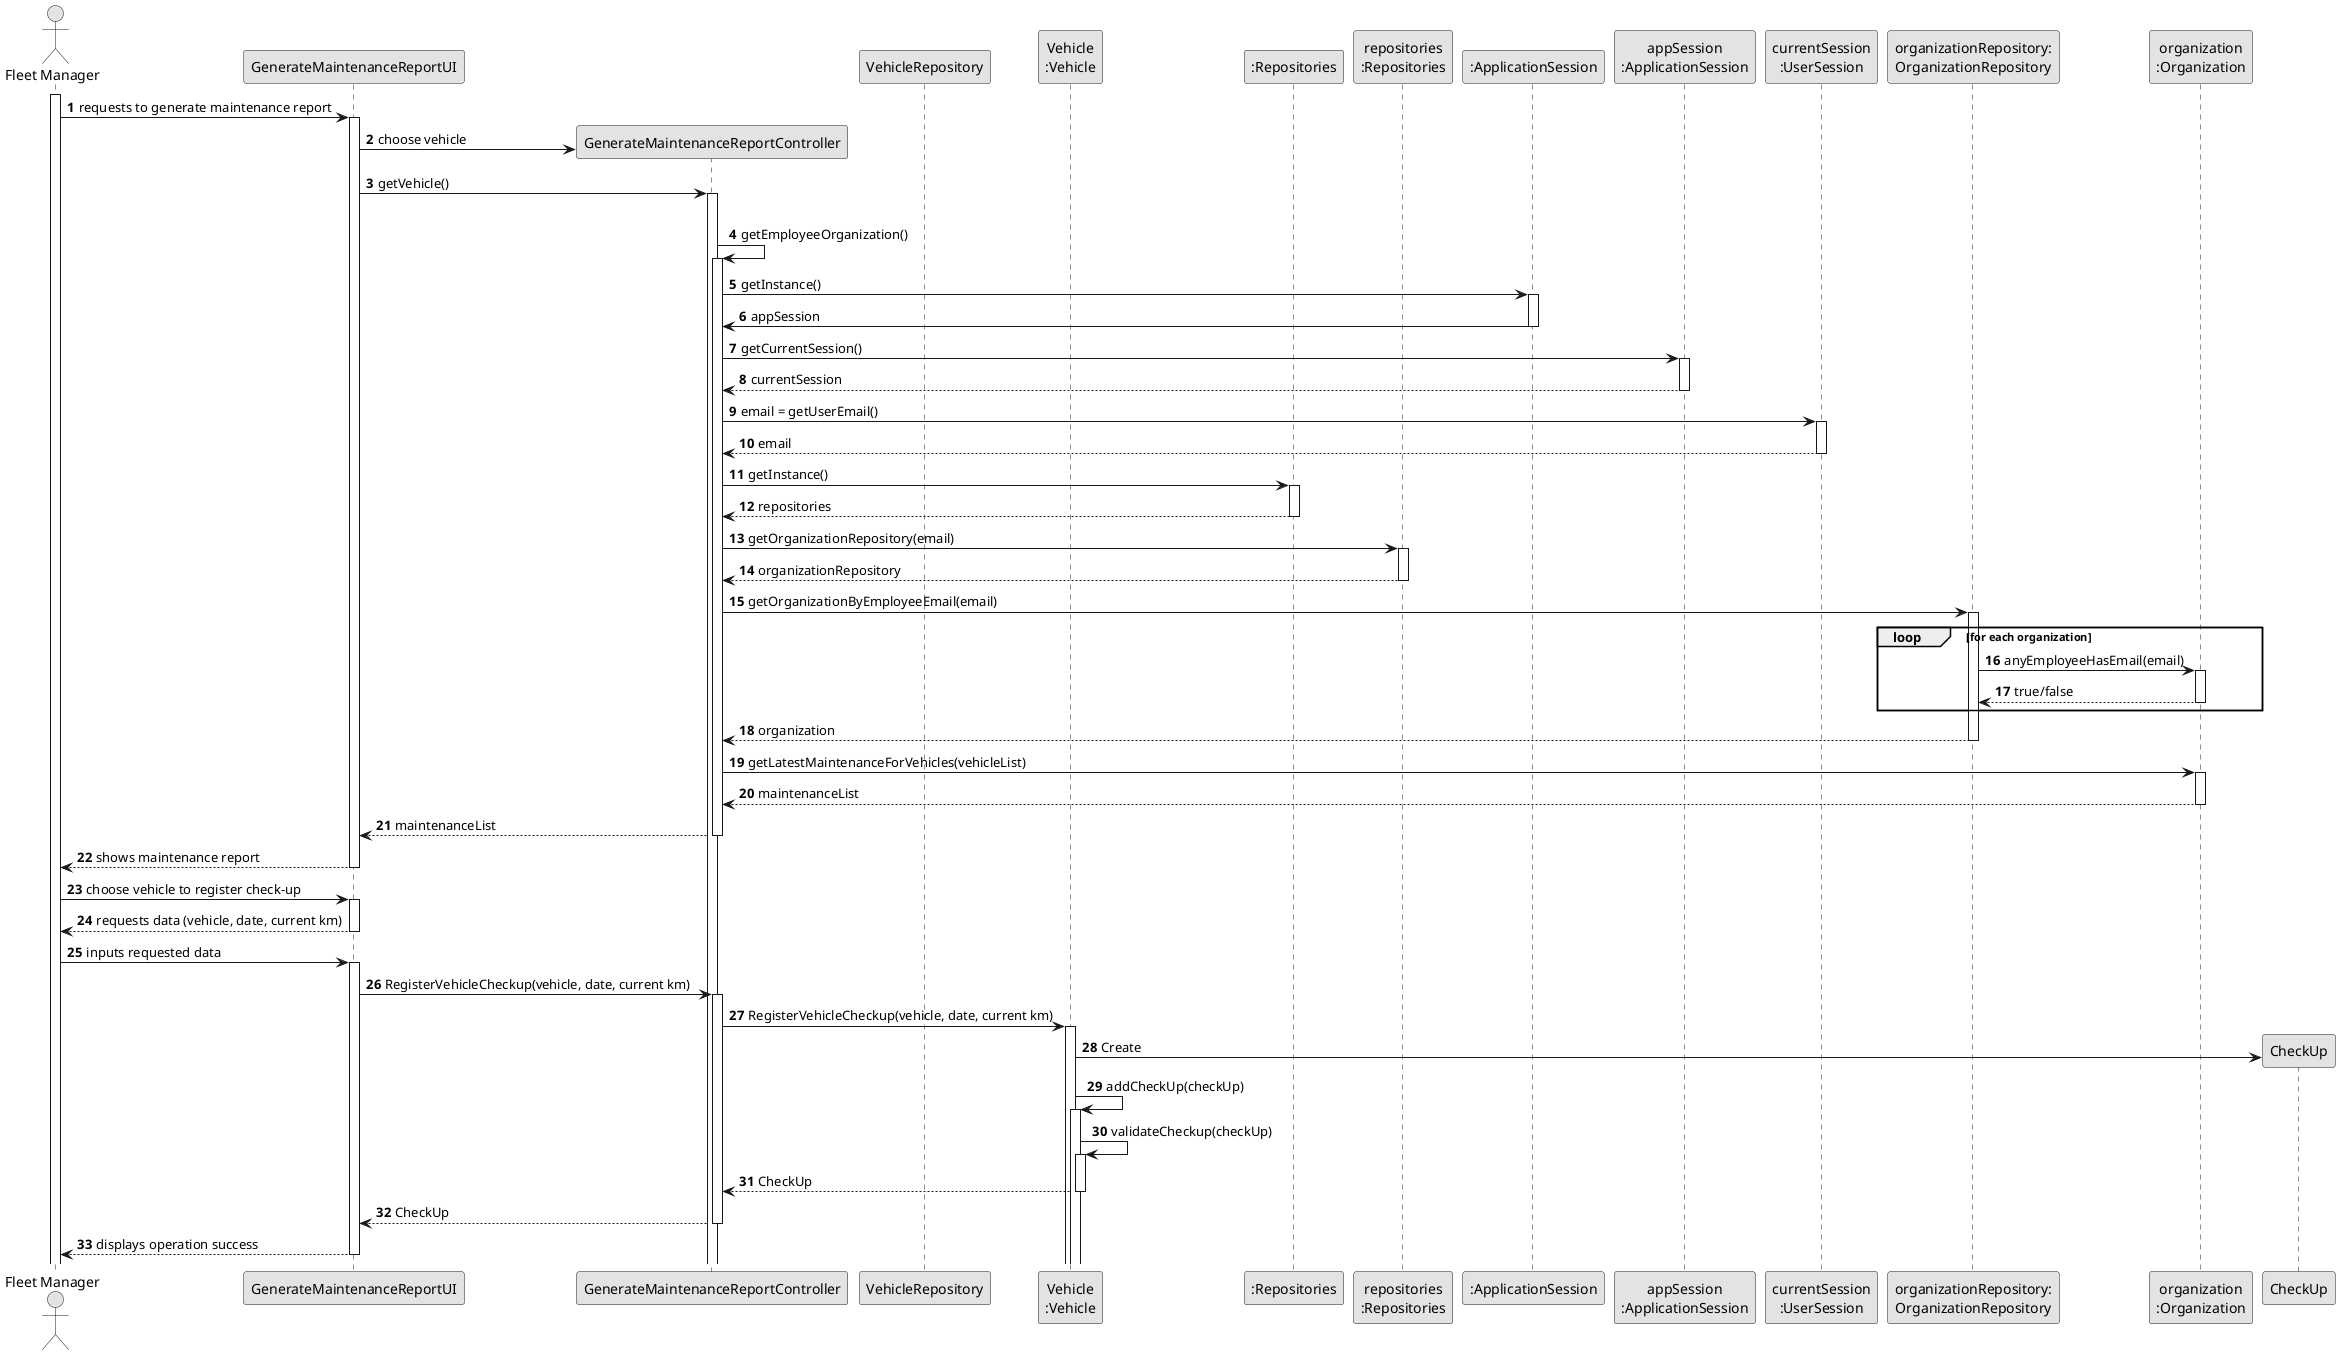 @startuml
skinparam monochrome true
skinparam packageStyle rectangle
skinparam shadowing false

autonumber

'hide footbox
actor "Fleet Manager" as FM
participant "GenerateMaintenanceReportUI" as UI
participant "GenerateMaintenanceReportController" as CTRL
participant "VehicleRepository" as VR
participant "Vehicle\n:Vehicle" as V
participant ":Repositories" as RepositorySingleton
participant "repositories\n:Repositories" as PLAT
participant ":ApplicationSession" as _APP
participant "appSession\n:ApplicationSession" as APP
participant "currentSession\n:UserSession" as SESSAO
participant "organizationRepository:\nOrganizationRepository" as OrganizationRepository
participant "organization\n:Organization" as ORG


activate FM

        FM -> UI : requests to generate maintenance report

        activate UI

'            UI --> ADM : requests data (reference, description,  informal \n description, technical description, duration, cost)
            'create CTRL

            UI -> CTRL** : choose vehicle

            UI -> CTRL : getVehicle()
            activate CTRL

                |||
                CTRL -> CTRL : getEmployeeOrganization()
                activate CTRL

                    CTRL -> _APP: getInstance()
                    activate _APP
                        _APP -> CTRL: appSession
                    deactivate _APP


                    CTRL -> APP: getCurrentSession()
                    activate APP

                        APP --> CTRL: currentSession
                    deactivate APP

                    CTRL -> SESSAO: email = getUserEmail()
                    activate SESSAO

                        SESSAO --> CTRL: email
                    deactivate SESSAO

                    CTRL -> RepositorySingleton: getInstance()
                    activate RepositorySingleton

                    RepositorySingleton --> CTRL: repositories
                    deactivate RepositorySingleton

                    CTRL -> PLAT: getOrganizationRepository(email)
                    activate PLAT

                        PLAT --> CTRL: organizationRepository
                    deactivate PLAT


                    CTRL -> OrganizationRepository: getOrganizationByEmployeeEmail(email)
                    activate OrganizationRepository

                        loop for each organization

                            OrganizationRepository -> ORG : anyEmployeeHasEmail(email)
                            activate ORG

                                 ORG --> OrganizationRepository : true/false
                            deactivate ORG
                        end
                        OrganizationRepository --> CTRL : organization
                    deactivate OrganizationRepository


                CTRL -> ORG: getLatestMaintenanceForVehicles(vehicleList)
                activate ORG

                ORG --> CTRL: maintenanceList
                deactivate ORG

                CTRL --> UI :maintenanceList
            deactivate CTRL

            UI --> FM :  shows maintenance report
        deactivate UI

        FM -> UI : choose vehicle to register check-up
                 activate UI

        UI -->  FM : requests data (vehicle, date, current km)
                 deactivate UI
        FM -> UI : inputs requested data
                activate UI

                 UI -> CTRL : RegisterVehicleCheckup(vehicle, date, current km)
                 activate CTRL

   CTRL -> V : RegisterVehicleCheckup(vehicle, date, current km)
                          activate V

              V -> CheckUp** : Create


              V ->V : addCheckUp(checkUp)
              activate V

              V->V : validateCheckup(checkUp)
              activate V



              V--->CTRL : CheckUp

                          deactivate V
              CTRL ---> UI : CheckUp
                          deactivate CTRL

              UI ---> FM : displays operation success
                          deactivate UI


@enduml
